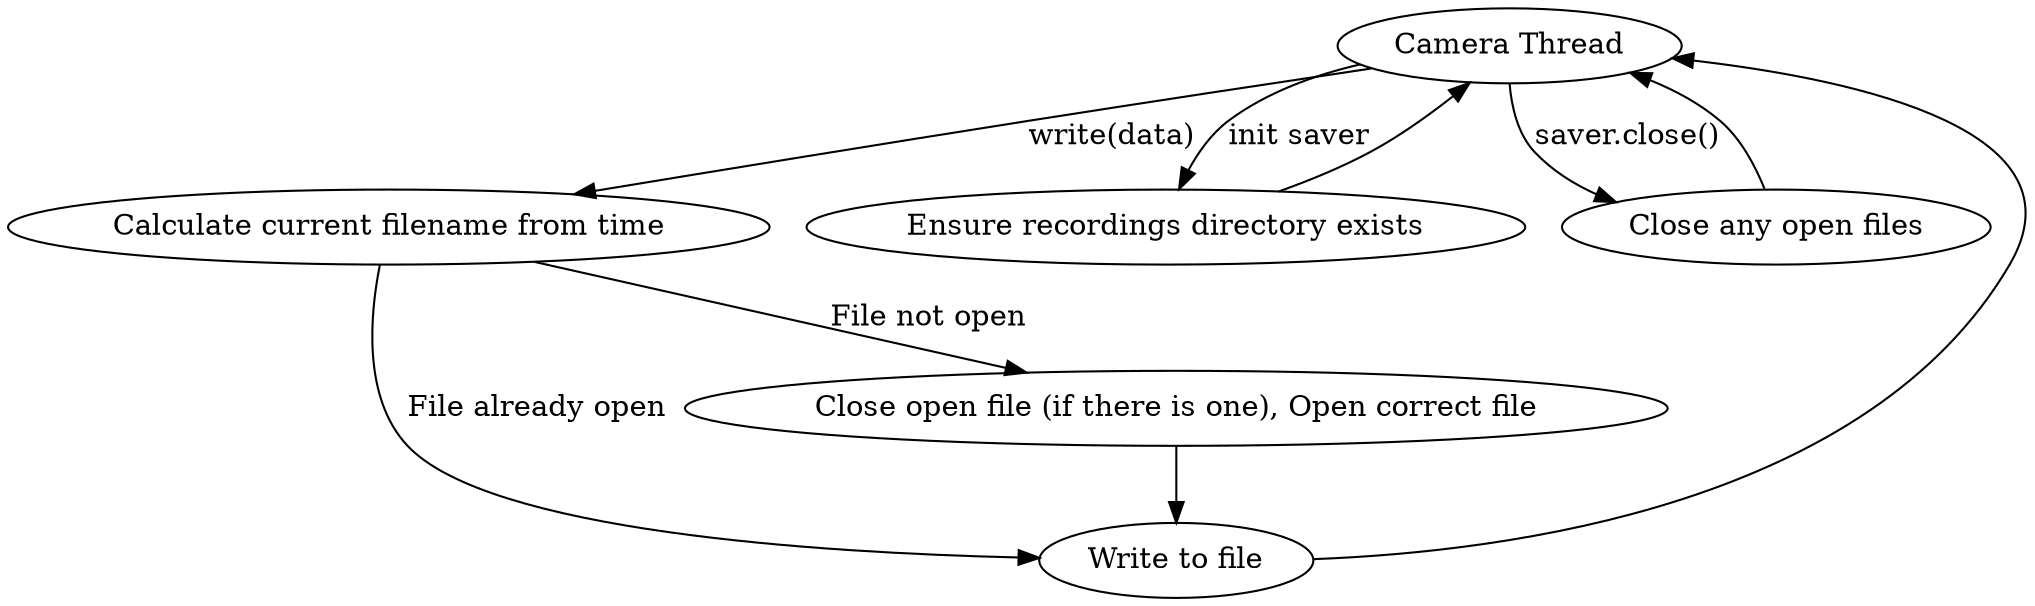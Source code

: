 digraph {
    cam [label="Camera Thread"]
    get_fn [label="Calculate current filename from time"]
    cam->get_fn [label="write(data)"]
    write [label="Write to file"]
    get_fn->write [label="File already open"]
    write->cam
    open_file [label="Close open file (if there is one), Open correct file"]
    get_fn->open_file [label="File not open"]
    open_file->write

    init [label="Ensure recordings directory exists"]
    cam->init [label="init saver"]
    init->cam

    close [label="Close any open files"]
    cam->close [label="saver.close()"]
    close->cam
}
